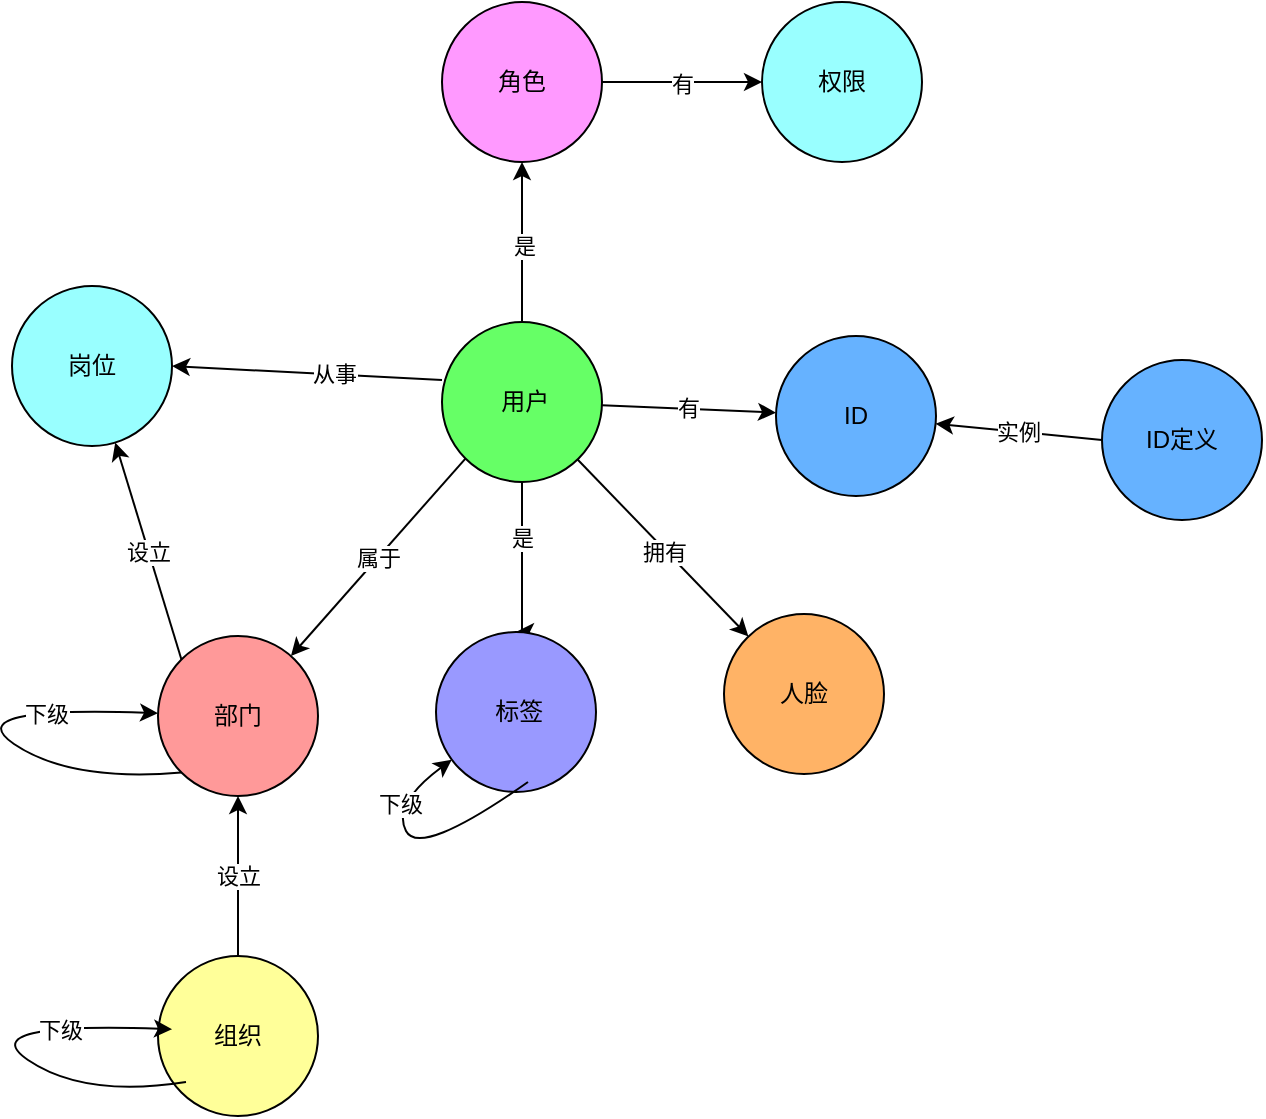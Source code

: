 <mxfile version="20.0.1" type="github">
  <diagram id="ypBNLHmtR6GumH8aQKVH" name="第 1 页">
    <mxGraphModel dx="967" dy="607" grid="0" gridSize="10" guides="1" tooltips="1" connect="1" arrows="1" fold="1" page="1" pageScale="1" pageWidth="827" pageHeight="1169" math="0" shadow="0">
      <root>
        <mxCell id="0" />
        <mxCell id="1" parent="0" />
        <mxCell id="uAgNHWFIdGceHUbPGEbR-3" value="" style="rounded=0;orthogonalLoop=1;jettySize=auto;html=1;" edge="1" parent="1" source="uAgNHWFIdGceHUbPGEbR-1" target="uAgNHWFIdGceHUbPGEbR-2">
          <mxGeometry relative="1" as="geometry" />
        </mxCell>
        <mxCell id="uAgNHWFIdGceHUbPGEbR-4" value="拥有" style="edgeLabel;html=1;align=center;verticalAlign=middle;resizable=0;points=[];" vertex="1" connectable="0" parent="uAgNHWFIdGceHUbPGEbR-3">
          <mxGeometry x="0.015" y="-1" relative="1" as="geometry">
            <mxPoint as="offset" />
          </mxGeometry>
        </mxCell>
        <mxCell id="uAgNHWFIdGceHUbPGEbR-6" value="" style="edgeStyle=orthogonalEdgeStyle;rounded=0;orthogonalLoop=1;jettySize=auto;html=1;exitX=0.5;exitY=1;exitDx=0;exitDy=0;entryX=0.5;entryY=0;entryDx=0;entryDy=0;" edge="1" parent="1" source="uAgNHWFIdGceHUbPGEbR-1" target="uAgNHWFIdGceHUbPGEbR-5">
          <mxGeometry relative="1" as="geometry">
            <mxPoint x="452" y="335" as="sourcePoint" />
            <mxPoint x="321" y="341" as="targetPoint" />
            <Array as="points">
              <mxPoint x="392" y="308" />
              <mxPoint x="392" y="308" />
            </Array>
          </mxGeometry>
        </mxCell>
        <mxCell id="uAgNHWFIdGceHUbPGEbR-9" value="是" style="edgeLabel;html=1;align=center;verticalAlign=middle;resizable=0;points=[];" vertex="1" connectable="0" parent="uAgNHWFIdGceHUbPGEbR-6">
          <mxGeometry x="-0.3" relative="1" as="geometry">
            <mxPoint as="offset" />
          </mxGeometry>
        </mxCell>
        <mxCell id="uAgNHWFIdGceHUbPGEbR-16" value="" style="edgeStyle=orthogonalEdgeStyle;rounded=0;orthogonalLoop=1;jettySize=auto;html=1;" edge="1" parent="1" source="uAgNHWFIdGceHUbPGEbR-1" target="uAgNHWFIdGceHUbPGEbR-15">
          <mxGeometry relative="1" as="geometry" />
        </mxCell>
        <mxCell id="uAgNHWFIdGceHUbPGEbR-32" value="是" style="edgeLabel;html=1;align=center;verticalAlign=middle;resizable=0;points=[];" vertex="1" connectable="0" parent="uAgNHWFIdGceHUbPGEbR-16">
          <mxGeometry x="-0.05" y="-1" relative="1" as="geometry">
            <mxPoint as="offset" />
          </mxGeometry>
        </mxCell>
        <mxCell id="uAgNHWFIdGceHUbPGEbR-29" value="有" style="edgeStyle=none;rounded=0;orthogonalLoop=1;jettySize=auto;html=1;" edge="1" parent="1" source="uAgNHWFIdGceHUbPGEbR-1" target="uAgNHWFIdGceHUbPGEbR-28">
          <mxGeometry relative="1" as="geometry" />
        </mxCell>
        <mxCell id="uAgNHWFIdGceHUbPGEbR-1" value="&amp;nbsp;用户" style="ellipse;whiteSpace=wrap;html=1;aspect=fixed;fillColor=#66FF66;" vertex="1" parent="1">
          <mxGeometry x="352" y="197" width="80" height="80" as="geometry" />
        </mxCell>
        <mxCell id="uAgNHWFIdGceHUbPGEbR-2" value="人脸" style="ellipse;whiteSpace=wrap;html=1;aspect=fixed;fillColor=#FFB366;" vertex="1" parent="1">
          <mxGeometry x="493" y="343" width="80" height="80" as="geometry" />
        </mxCell>
        <mxCell id="uAgNHWFIdGceHUbPGEbR-5" value="&amp;nbsp;标签" style="ellipse;whiteSpace=wrap;html=1;aspect=fixed;fillColor=#9999FF;" vertex="1" parent="1">
          <mxGeometry x="349" y="352" width="80" height="80" as="geometry" />
        </mxCell>
        <mxCell id="uAgNHWFIdGceHUbPGEbR-12" value="设立" style="edgeStyle=orthogonalEdgeStyle;rounded=0;orthogonalLoop=1;jettySize=auto;html=1;entryX=0.5;entryY=1;entryDx=0;entryDy=0;exitX=0.5;exitY=0;exitDx=0;exitDy=0;" edge="1" parent="1" source="uAgNHWFIdGceHUbPGEbR-11" target="uAgNHWFIdGceHUbPGEbR-7">
          <mxGeometry relative="1" as="geometry">
            <mxPoint x="310" y="508" as="sourcePoint" />
          </mxGeometry>
        </mxCell>
        <mxCell id="uAgNHWFIdGceHUbPGEbR-7" value="部门" style="ellipse;whiteSpace=wrap;html=1;aspect=fixed;fillColor=#FF9999;" vertex="1" parent="1">
          <mxGeometry x="210" y="354" width="80" height="80" as="geometry" />
        </mxCell>
        <mxCell id="uAgNHWFIdGceHUbPGEbR-11" value="组织" style="ellipse;whiteSpace=wrap;html=1;aspect=fixed;fillColor=#FFFF99;" vertex="1" parent="1">
          <mxGeometry x="210" y="514" width="80" height="80" as="geometry" />
        </mxCell>
        <mxCell id="uAgNHWFIdGceHUbPGEbR-13" value="" style="curved=1;endArrow=classic;html=1;rounded=0;exitX=0;exitY=1;exitDx=0;exitDy=0;" edge="1" parent="1" source="uAgNHWFIdGceHUbPGEbR-7" target="uAgNHWFIdGceHUbPGEbR-7">
          <mxGeometry width="50" height="50" relative="1" as="geometry">
            <mxPoint x="127" y="398" as="sourcePoint" />
            <mxPoint x="177" y="348" as="targetPoint" />
            <Array as="points">
              <mxPoint x="166" y="427" />
              <mxPoint x="110" y="389" />
            </Array>
          </mxGeometry>
        </mxCell>
        <mxCell id="uAgNHWFIdGceHUbPGEbR-14" value="下级" style="edgeLabel;html=1;align=center;verticalAlign=middle;resizable=0;points=[];" vertex="1" connectable="0" parent="uAgNHWFIdGceHUbPGEbR-13">
          <mxGeometry x="0.491" y="-2" relative="1" as="geometry">
            <mxPoint as="offset" />
          </mxGeometry>
        </mxCell>
        <mxCell id="uAgNHWFIdGceHUbPGEbR-18" value="" style="edgeStyle=orthogonalEdgeStyle;rounded=0;orthogonalLoop=1;jettySize=auto;html=1;" edge="1" parent="1" source="uAgNHWFIdGceHUbPGEbR-15" target="uAgNHWFIdGceHUbPGEbR-17">
          <mxGeometry relative="1" as="geometry" />
        </mxCell>
        <mxCell id="uAgNHWFIdGceHUbPGEbR-33" value="有" style="edgeLabel;html=1;align=center;verticalAlign=middle;resizable=0;points=[];" vertex="1" connectable="0" parent="uAgNHWFIdGceHUbPGEbR-18">
          <mxGeometry y="-1" relative="1" as="geometry">
            <mxPoint as="offset" />
          </mxGeometry>
        </mxCell>
        <mxCell id="uAgNHWFIdGceHUbPGEbR-15" value="角色" style="ellipse;whiteSpace=wrap;html=1;aspect=fixed;fillColor=#FF99FF;" vertex="1" parent="1">
          <mxGeometry x="352" y="37" width="80" height="80" as="geometry" />
        </mxCell>
        <mxCell id="uAgNHWFIdGceHUbPGEbR-17" value="权限" style="ellipse;whiteSpace=wrap;html=1;aspect=fixed;fillColor=#99FFFF;" vertex="1" parent="1">
          <mxGeometry x="512" y="37" width="80" height="80" as="geometry" />
        </mxCell>
        <mxCell id="uAgNHWFIdGceHUbPGEbR-19" value="岗位" style="ellipse;whiteSpace=wrap;html=1;aspect=fixed;fillColor=#99FFFF;" vertex="1" parent="1">
          <mxGeometry x="137" y="179" width="80" height="80" as="geometry" />
        </mxCell>
        <mxCell id="uAgNHWFIdGceHUbPGEbR-20" value="设立" style="endArrow=classic;html=1;rounded=0;exitX=0;exitY=0;exitDx=0;exitDy=0;" edge="1" parent="1" source="uAgNHWFIdGceHUbPGEbR-7" target="uAgNHWFIdGceHUbPGEbR-19">
          <mxGeometry width="50" height="50" relative="1" as="geometry">
            <mxPoint x="164" y="331" as="sourcePoint" />
            <mxPoint x="214" y="281" as="targetPoint" />
          </mxGeometry>
        </mxCell>
        <mxCell id="uAgNHWFIdGceHUbPGEbR-21" value="" style="endArrow=classic;html=1;rounded=0;exitX=0;exitY=0.363;exitDx=0;exitDy=0;entryX=1;entryY=0.5;entryDx=0;entryDy=0;exitPerimeter=0;" edge="1" parent="1" source="uAgNHWFIdGceHUbPGEbR-1" target="uAgNHWFIdGceHUbPGEbR-19">
          <mxGeometry width="50" height="50" relative="1" as="geometry">
            <mxPoint x="224" y="126" as="sourcePoint" />
            <mxPoint x="274" y="76" as="targetPoint" />
          </mxGeometry>
        </mxCell>
        <mxCell id="uAgNHWFIdGceHUbPGEbR-22" value="从事" style="edgeLabel;html=1;align=center;verticalAlign=middle;resizable=0;points=[];" vertex="1" connectable="0" parent="uAgNHWFIdGceHUbPGEbR-21">
          <mxGeometry x="-0.196" relative="1" as="geometry">
            <mxPoint as="offset" />
          </mxGeometry>
        </mxCell>
        <mxCell id="uAgNHWFIdGceHUbPGEbR-23" value="" style="curved=1;endArrow=classic;html=1;rounded=0;" edge="1" parent="1" target="uAgNHWFIdGceHUbPGEbR-5">
          <mxGeometry width="50" height="50" relative="1" as="geometry">
            <mxPoint x="395" y="427" as="sourcePoint" />
            <mxPoint x="385.025" y="430.572" as="targetPoint" />
            <Array as="points">
              <mxPoint x="341" y="465" />
              <mxPoint x="327" y="438" />
            </Array>
          </mxGeometry>
        </mxCell>
        <mxCell id="uAgNHWFIdGceHUbPGEbR-24" value="下级" style="edgeLabel;html=1;align=center;verticalAlign=middle;resizable=0;points=[];" vertex="1" connectable="0" parent="uAgNHWFIdGceHUbPGEbR-23">
          <mxGeometry x="0.491" y="-2" relative="1" as="geometry">
            <mxPoint as="offset" />
          </mxGeometry>
        </mxCell>
        <mxCell id="uAgNHWFIdGceHUbPGEbR-25" value="" style="curved=1;endArrow=classic;html=1;rounded=0;" edge="1" parent="1">
          <mxGeometry width="50" height="50" relative="1" as="geometry">
            <mxPoint x="224" y="577" as="sourcePoint" />
            <mxPoint x="217.025" y="550.572" as="targetPoint" />
            <Array as="points">
              <mxPoint x="173" y="585" />
              <mxPoint x="117" y="547" />
            </Array>
          </mxGeometry>
        </mxCell>
        <mxCell id="uAgNHWFIdGceHUbPGEbR-26" value="下级" style="edgeLabel;html=1;align=center;verticalAlign=middle;resizable=0;points=[];" vertex="1" connectable="0" parent="uAgNHWFIdGceHUbPGEbR-25">
          <mxGeometry x="0.491" y="-2" relative="1" as="geometry">
            <mxPoint as="offset" />
          </mxGeometry>
        </mxCell>
        <mxCell id="uAgNHWFIdGceHUbPGEbR-27" value="属于" style="endArrow=classic;html=1;rounded=0;exitX=0;exitY=1;exitDx=0;exitDy=0;" edge="1" parent="1" source="uAgNHWFIdGceHUbPGEbR-1" target="uAgNHWFIdGceHUbPGEbR-7">
          <mxGeometry width="50" height="50" relative="1" as="geometry">
            <mxPoint x="388" y="321" as="sourcePoint" />
            <mxPoint x="438" y="271" as="targetPoint" />
          </mxGeometry>
        </mxCell>
        <mxCell id="uAgNHWFIdGceHUbPGEbR-31" value="实例" style="rounded=0;orthogonalLoop=1;jettySize=auto;html=1;exitX=0;exitY=0.5;exitDx=0;exitDy=0;" edge="1" parent="1" source="uAgNHWFIdGceHUbPGEbR-30" target="uAgNHWFIdGceHUbPGEbR-28">
          <mxGeometry relative="1" as="geometry" />
        </mxCell>
        <mxCell id="uAgNHWFIdGceHUbPGEbR-28" value="ID" style="ellipse;whiteSpace=wrap;html=1;aspect=fixed;fillColor=#66B2FF;" vertex="1" parent="1">
          <mxGeometry x="519" y="204" width="80" height="80" as="geometry" />
        </mxCell>
        <mxCell id="uAgNHWFIdGceHUbPGEbR-30" value="ID定义" style="ellipse;whiteSpace=wrap;html=1;aspect=fixed;fillColor=#66B2FF;" vertex="1" parent="1">
          <mxGeometry x="682" y="216" width="80" height="80" as="geometry" />
        </mxCell>
      </root>
    </mxGraphModel>
  </diagram>
</mxfile>

